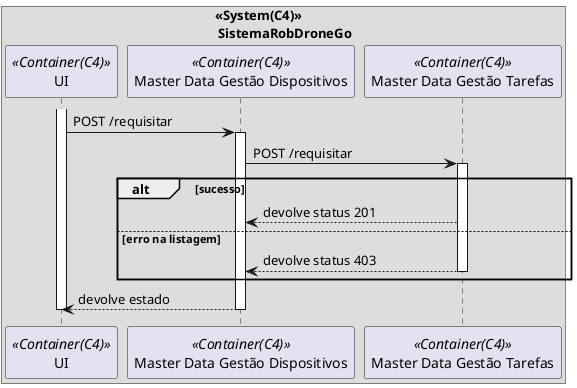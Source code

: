 @startuml vp2

box "<<System(C4)>>\n SistemaRobDroneGo"
participant UI as ui <<Container(C4)>>
participant "Master Data Gestão Dispositivos" as mdgd <<Container(C4)>>
participant "Master Data Gestão Tarefas" as mdgt <<Container(C4)>>

activate ui
ui -> mdgd: POST /requisitar
activate mdgd
mdgd -> mdgt: POST /requisitar
activate mdgt
alt sucesso
mdgt --> mdgd: devolve status 201
else erro na listagem
mdgt --> mdgd: devolve status 403
deactivate mdgt
end
mdgd --> ui : devolve estado
deactivate mdgd
deactivate ui

end box

@enduml